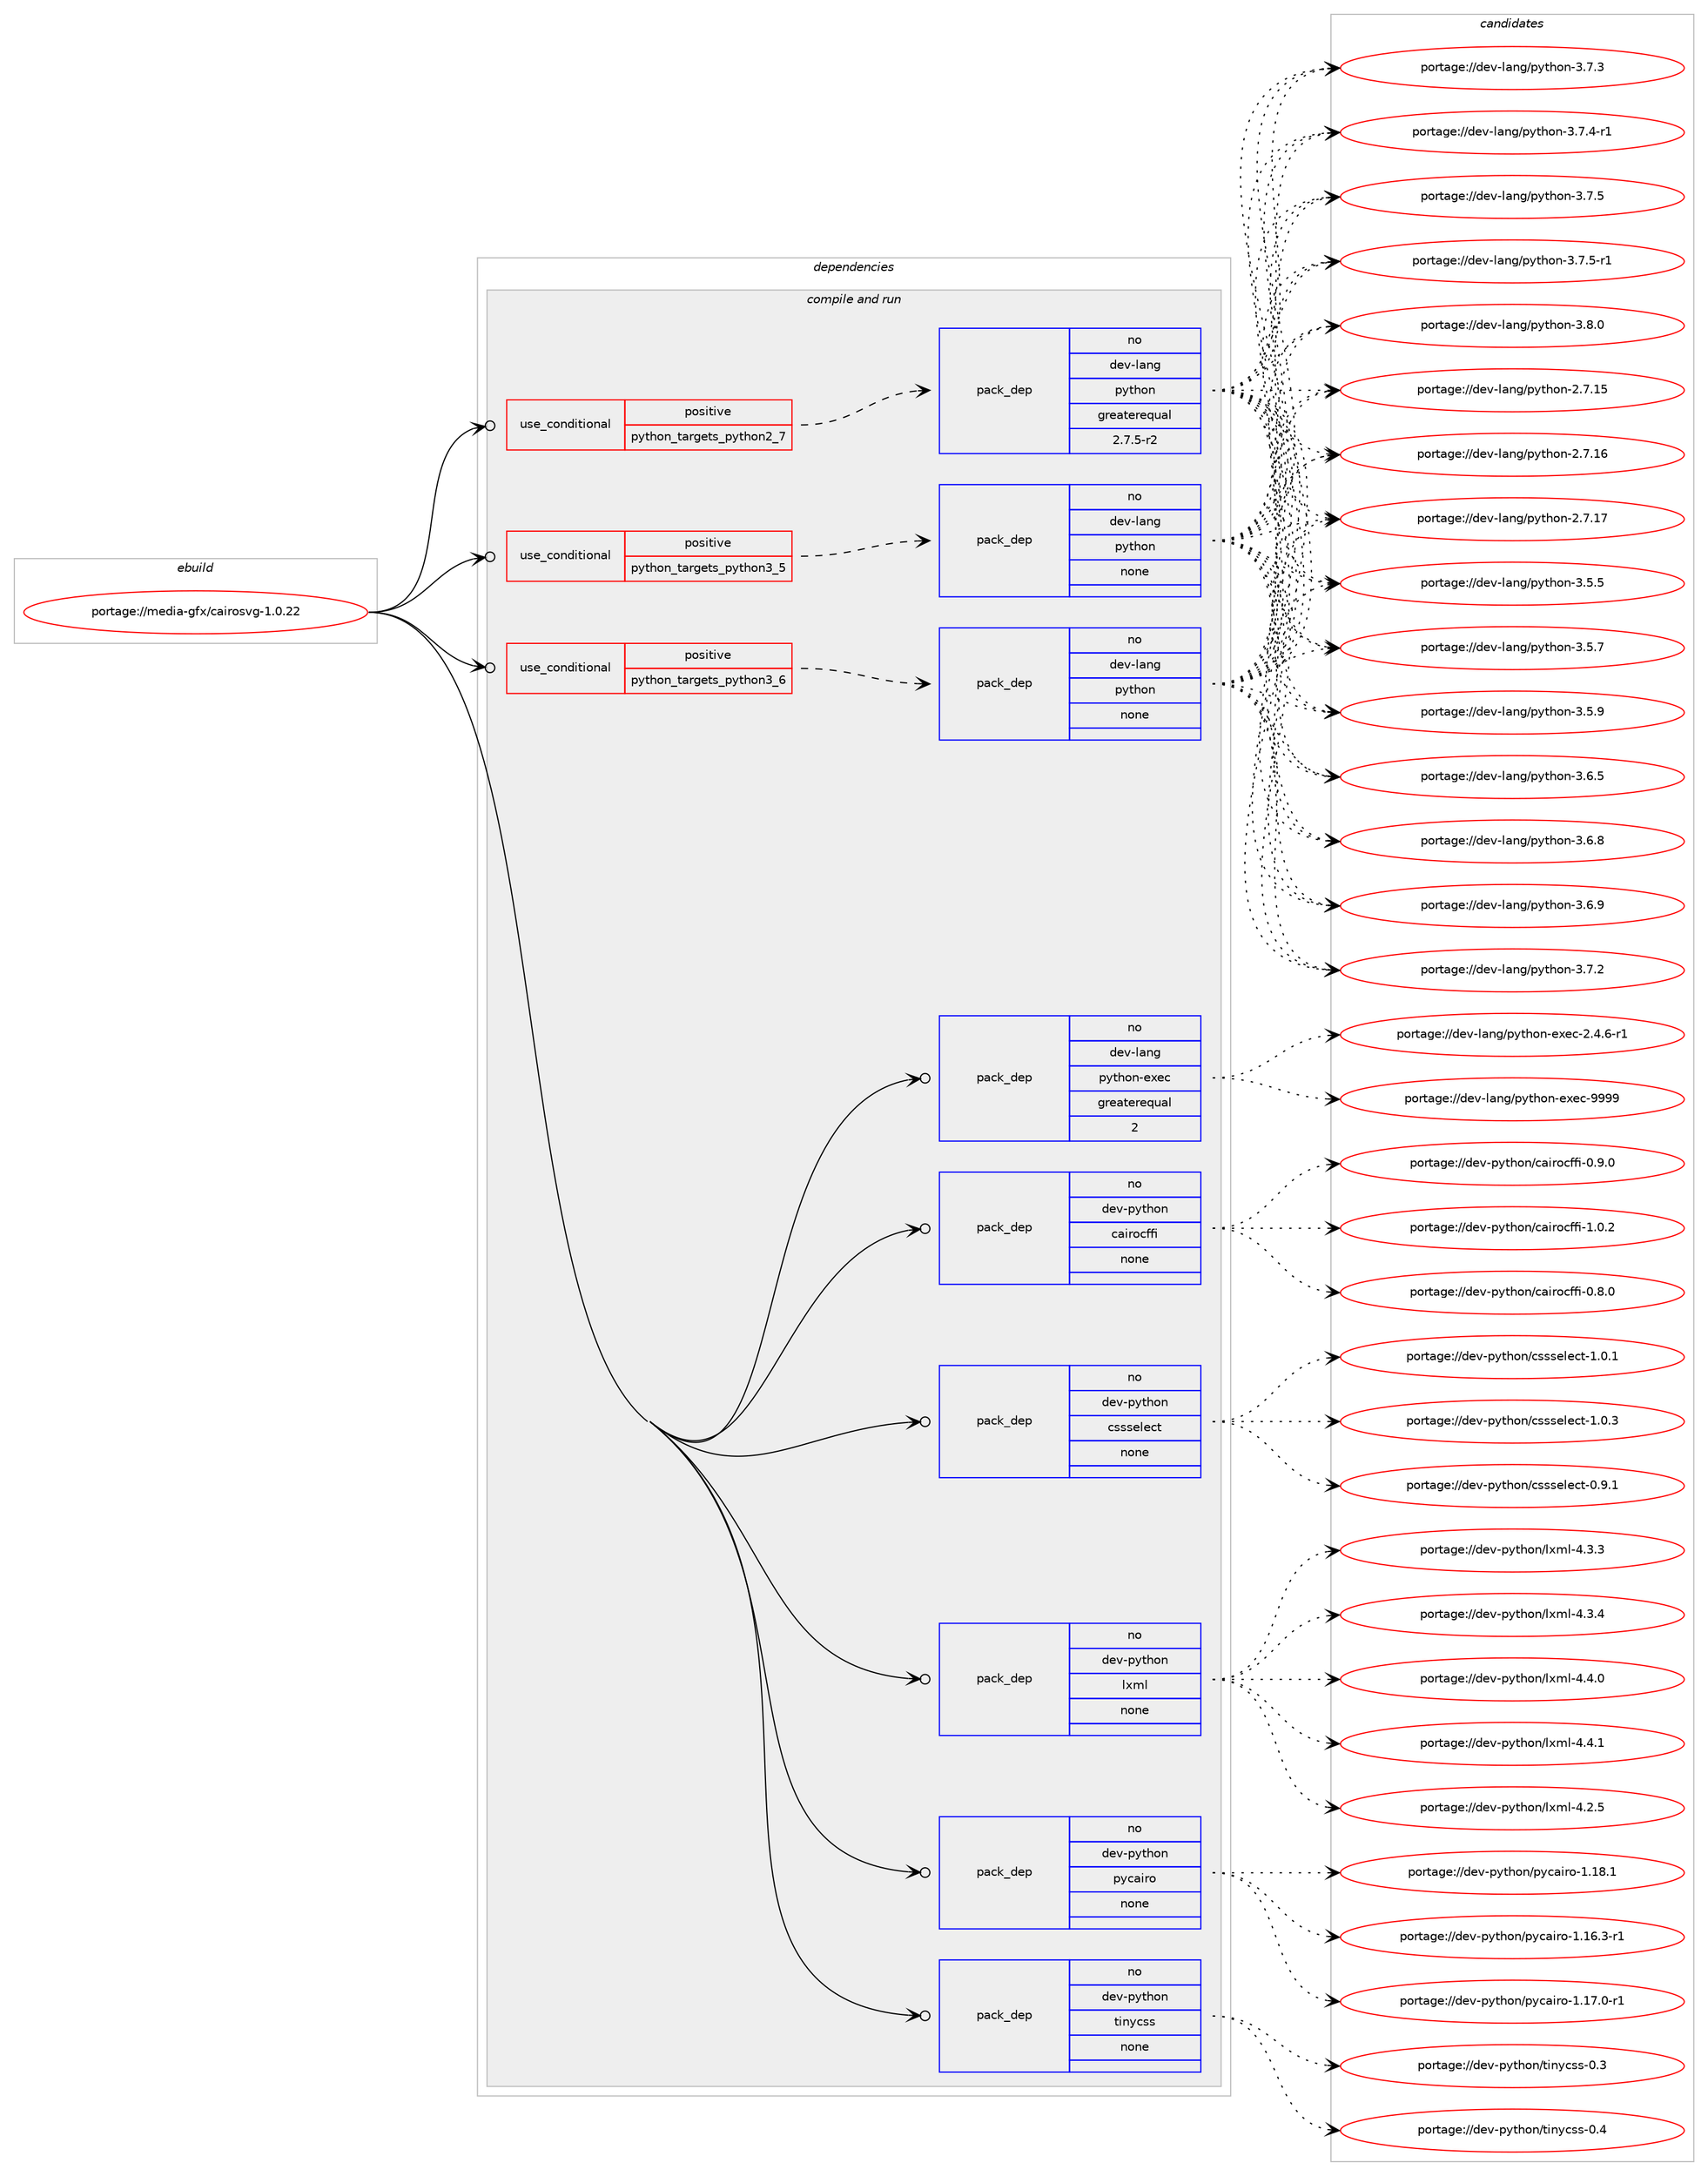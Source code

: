 digraph prolog {

# *************
# Graph options
# *************

newrank=true;
concentrate=true;
compound=true;
graph [rankdir=LR,fontname=Helvetica,fontsize=10,ranksep=1.5];#, ranksep=2.5, nodesep=0.2];
edge  [arrowhead=vee];
node  [fontname=Helvetica,fontsize=10];

# **********
# The ebuild
# **********

subgraph cluster_leftcol {
color=gray;
rank=same;
label=<<i>ebuild</i>>;
id [label="portage://media-gfx/cairosvg-1.0.22", color=red, width=4, href="../media-gfx/cairosvg-1.0.22.svg"];
}

# ****************
# The dependencies
# ****************

subgraph cluster_midcol {
color=gray;
label=<<i>dependencies</i>>;
subgraph cluster_compile {
fillcolor="#eeeeee";
style=filled;
label=<<i>compile</i>>;
}
subgraph cluster_compileandrun {
fillcolor="#eeeeee";
style=filled;
label=<<i>compile and run</i>>;
subgraph cond77933 {
dependency311312 [label=<<TABLE BORDER="0" CELLBORDER="1" CELLSPACING="0" CELLPADDING="4"><TR><TD ROWSPAN="3" CELLPADDING="10">use_conditional</TD></TR><TR><TD>positive</TD></TR><TR><TD>python_targets_python2_7</TD></TR></TABLE>>, shape=none, color=red];
subgraph pack228344 {
dependency311313 [label=<<TABLE BORDER="0" CELLBORDER="1" CELLSPACING="0" CELLPADDING="4" WIDTH="220"><TR><TD ROWSPAN="6" CELLPADDING="30">pack_dep</TD></TR><TR><TD WIDTH="110">no</TD></TR><TR><TD>dev-lang</TD></TR><TR><TD>python</TD></TR><TR><TD>greaterequal</TD></TR><TR><TD>2.7.5-r2</TD></TR></TABLE>>, shape=none, color=blue];
}
dependency311312:e -> dependency311313:w [weight=20,style="dashed",arrowhead="vee"];
}
id:e -> dependency311312:w [weight=20,style="solid",arrowhead="odotvee"];
subgraph cond77934 {
dependency311314 [label=<<TABLE BORDER="0" CELLBORDER="1" CELLSPACING="0" CELLPADDING="4"><TR><TD ROWSPAN="3" CELLPADDING="10">use_conditional</TD></TR><TR><TD>positive</TD></TR><TR><TD>python_targets_python3_5</TD></TR></TABLE>>, shape=none, color=red];
subgraph pack228345 {
dependency311315 [label=<<TABLE BORDER="0" CELLBORDER="1" CELLSPACING="0" CELLPADDING="4" WIDTH="220"><TR><TD ROWSPAN="6" CELLPADDING="30">pack_dep</TD></TR><TR><TD WIDTH="110">no</TD></TR><TR><TD>dev-lang</TD></TR><TR><TD>python</TD></TR><TR><TD>none</TD></TR><TR><TD></TD></TR></TABLE>>, shape=none, color=blue];
}
dependency311314:e -> dependency311315:w [weight=20,style="dashed",arrowhead="vee"];
}
id:e -> dependency311314:w [weight=20,style="solid",arrowhead="odotvee"];
subgraph cond77935 {
dependency311316 [label=<<TABLE BORDER="0" CELLBORDER="1" CELLSPACING="0" CELLPADDING="4"><TR><TD ROWSPAN="3" CELLPADDING="10">use_conditional</TD></TR><TR><TD>positive</TD></TR><TR><TD>python_targets_python3_6</TD></TR></TABLE>>, shape=none, color=red];
subgraph pack228346 {
dependency311317 [label=<<TABLE BORDER="0" CELLBORDER="1" CELLSPACING="0" CELLPADDING="4" WIDTH="220"><TR><TD ROWSPAN="6" CELLPADDING="30">pack_dep</TD></TR><TR><TD WIDTH="110">no</TD></TR><TR><TD>dev-lang</TD></TR><TR><TD>python</TD></TR><TR><TD>none</TD></TR><TR><TD></TD></TR></TABLE>>, shape=none, color=blue];
}
dependency311316:e -> dependency311317:w [weight=20,style="dashed",arrowhead="vee"];
}
id:e -> dependency311316:w [weight=20,style="solid",arrowhead="odotvee"];
subgraph pack228347 {
dependency311318 [label=<<TABLE BORDER="0" CELLBORDER="1" CELLSPACING="0" CELLPADDING="4" WIDTH="220"><TR><TD ROWSPAN="6" CELLPADDING="30">pack_dep</TD></TR><TR><TD WIDTH="110">no</TD></TR><TR><TD>dev-lang</TD></TR><TR><TD>python-exec</TD></TR><TR><TD>greaterequal</TD></TR><TR><TD>2</TD></TR></TABLE>>, shape=none, color=blue];
}
id:e -> dependency311318:w [weight=20,style="solid",arrowhead="odotvee"];
subgraph pack228348 {
dependency311319 [label=<<TABLE BORDER="0" CELLBORDER="1" CELLSPACING="0" CELLPADDING="4" WIDTH="220"><TR><TD ROWSPAN="6" CELLPADDING="30">pack_dep</TD></TR><TR><TD WIDTH="110">no</TD></TR><TR><TD>dev-python</TD></TR><TR><TD>cairocffi</TD></TR><TR><TD>none</TD></TR><TR><TD></TD></TR></TABLE>>, shape=none, color=blue];
}
id:e -> dependency311319:w [weight=20,style="solid",arrowhead="odotvee"];
subgraph pack228349 {
dependency311320 [label=<<TABLE BORDER="0" CELLBORDER="1" CELLSPACING="0" CELLPADDING="4" WIDTH="220"><TR><TD ROWSPAN="6" CELLPADDING="30">pack_dep</TD></TR><TR><TD WIDTH="110">no</TD></TR><TR><TD>dev-python</TD></TR><TR><TD>cssselect</TD></TR><TR><TD>none</TD></TR><TR><TD></TD></TR></TABLE>>, shape=none, color=blue];
}
id:e -> dependency311320:w [weight=20,style="solid",arrowhead="odotvee"];
subgraph pack228350 {
dependency311321 [label=<<TABLE BORDER="0" CELLBORDER="1" CELLSPACING="0" CELLPADDING="4" WIDTH="220"><TR><TD ROWSPAN="6" CELLPADDING="30">pack_dep</TD></TR><TR><TD WIDTH="110">no</TD></TR><TR><TD>dev-python</TD></TR><TR><TD>lxml</TD></TR><TR><TD>none</TD></TR><TR><TD></TD></TR></TABLE>>, shape=none, color=blue];
}
id:e -> dependency311321:w [weight=20,style="solid",arrowhead="odotvee"];
subgraph pack228351 {
dependency311322 [label=<<TABLE BORDER="0" CELLBORDER="1" CELLSPACING="0" CELLPADDING="4" WIDTH="220"><TR><TD ROWSPAN="6" CELLPADDING="30">pack_dep</TD></TR><TR><TD WIDTH="110">no</TD></TR><TR><TD>dev-python</TD></TR><TR><TD>pycairo</TD></TR><TR><TD>none</TD></TR><TR><TD></TD></TR></TABLE>>, shape=none, color=blue];
}
id:e -> dependency311322:w [weight=20,style="solid",arrowhead="odotvee"];
subgraph pack228352 {
dependency311323 [label=<<TABLE BORDER="0" CELLBORDER="1" CELLSPACING="0" CELLPADDING="4" WIDTH="220"><TR><TD ROWSPAN="6" CELLPADDING="30">pack_dep</TD></TR><TR><TD WIDTH="110">no</TD></TR><TR><TD>dev-python</TD></TR><TR><TD>tinycss</TD></TR><TR><TD>none</TD></TR><TR><TD></TD></TR></TABLE>>, shape=none, color=blue];
}
id:e -> dependency311323:w [weight=20,style="solid",arrowhead="odotvee"];
}
subgraph cluster_run {
fillcolor="#eeeeee";
style=filled;
label=<<i>run</i>>;
}
}

# **************
# The candidates
# **************

subgraph cluster_choices {
rank=same;
color=gray;
label=<<i>candidates</i>>;

subgraph choice228344 {
color=black;
nodesep=1;
choiceportage10010111845108971101034711212111610411111045504655464953 [label="portage://dev-lang/python-2.7.15", color=red, width=4,href="../dev-lang/python-2.7.15.svg"];
choiceportage10010111845108971101034711212111610411111045504655464954 [label="portage://dev-lang/python-2.7.16", color=red, width=4,href="../dev-lang/python-2.7.16.svg"];
choiceportage10010111845108971101034711212111610411111045504655464955 [label="portage://dev-lang/python-2.7.17", color=red, width=4,href="../dev-lang/python-2.7.17.svg"];
choiceportage100101118451089711010347112121116104111110455146534653 [label="portage://dev-lang/python-3.5.5", color=red, width=4,href="../dev-lang/python-3.5.5.svg"];
choiceportage100101118451089711010347112121116104111110455146534655 [label="portage://dev-lang/python-3.5.7", color=red, width=4,href="../dev-lang/python-3.5.7.svg"];
choiceportage100101118451089711010347112121116104111110455146534657 [label="portage://dev-lang/python-3.5.9", color=red, width=4,href="../dev-lang/python-3.5.9.svg"];
choiceportage100101118451089711010347112121116104111110455146544653 [label="portage://dev-lang/python-3.6.5", color=red, width=4,href="../dev-lang/python-3.6.5.svg"];
choiceportage100101118451089711010347112121116104111110455146544656 [label="portage://dev-lang/python-3.6.8", color=red, width=4,href="../dev-lang/python-3.6.8.svg"];
choiceportage100101118451089711010347112121116104111110455146544657 [label="portage://dev-lang/python-3.6.9", color=red, width=4,href="../dev-lang/python-3.6.9.svg"];
choiceportage100101118451089711010347112121116104111110455146554650 [label="portage://dev-lang/python-3.7.2", color=red, width=4,href="../dev-lang/python-3.7.2.svg"];
choiceportage100101118451089711010347112121116104111110455146554651 [label="portage://dev-lang/python-3.7.3", color=red, width=4,href="../dev-lang/python-3.7.3.svg"];
choiceportage1001011184510897110103471121211161041111104551465546524511449 [label="portage://dev-lang/python-3.7.4-r1", color=red, width=4,href="../dev-lang/python-3.7.4-r1.svg"];
choiceportage100101118451089711010347112121116104111110455146554653 [label="portage://dev-lang/python-3.7.5", color=red, width=4,href="../dev-lang/python-3.7.5.svg"];
choiceportage1001011184510897110103471121211161041111104551465546534511449 [label="portage://dev-lang/python-3.7.5-r1", color=red, width=4,href="../dev-lang/python-3.7.5-r1.svg"];
choiceportage100101118451089711010347112121116104111110455146564648 [label="portage://dev-lang/python-3.8.0", color=red, width=4,href="../dev-lang/python-3.8.0.svg"];
dependency311313:e -> choiceportage10010111845108971101034711212111610411111045504655464953:w [style=dotted,weight="100"];
dependency311313:e -> choiceportage10010111845108971101034711212111610411111045504655464954:w [style=dotted,weight="100"];
dependency311313:e -> choiceportage10010111845108971101034711212111610411111045504655464955:w [style=dotted,weight="100"];
dependency311313:e -> choiceportage100101118451089711010347112121116104111110455146534653:w [style=dotted,weight="100"];
dependency311313:e -> choiceportage100101118451089711010347112121116104111110455146534655:w [style=dotted,weight="100"];
dependency311313:e -> choiceportage100101118451089711010347112121116104111110455146534657:w [style=dotted,weight="100"];
dependency311313:e -> choiceportage100101118451089711010347112121116104111110455146544653:w [style=dotted,weight="100"];
dependency311313:e -> choiceportage100101118451089711010347112121116104111110455146544656:w [style=dotted,weight="100"];
dependency311313:e -> choiceportage100101118451089711010347112121116104111110455146544657:w [style=dotted,weight="100"];
dependency311313:e -> choiceportage100101118451089711010347112121116104111110455146554650:w [style=dotted,weight="100"];
dependency311313:e -> choiceportage100101118451089711010347112121116104111110455146554651:w [style=dotted,weight="100"];
dependency311313:e -> choiceportage1001011184510897110103471121211161041111104551465546524511449:w [style=dotted,weight="100"];
dependency311313:e -> choiceportage100101118451089711010347112121116104111110455146554653:w [style=dotted,weight="100"];
dependency311313:e -> choiceportage1001011184510897110103471121211161041111104551465546534511449:w [style=dotted,weight="100"];
dependency311313:e -> choiceportage100101118451089711010347112121116104111110455146564648:w [style=dotted,weight="100"];
}
subgraph choice228345 {
color=black;
nodesep=1;
choiceportage10010111845108971101034711212111610411111045504655464953 [label="portage://dev-lang/python-2.7.15", color=red, width=4,href="../dev-lang/python-2.7.15.svg"];
choiceportage10010111845108971101034711212111610411111045504655464954 [label="portage://dev-lang/python-2.7.16", color=red, width=4,href="../dev-lang/python-2.7.16.svg"];
choiceportage10010111845108971101034711212111610411111045504655464955 [label="portage://dev-lang/python-2.7.17", color=red, width=4,href="../dev-lang/python-2.7.17.svg"];
choiceportage100101118451089711010347112121116104111110455146534653 [label="portage://dev-lang/python-3.5.5", color=red, width=4,href="../dev-lang/python-3.5.5.svg"];
choiceportage100101118451089711010347112121116104111110455146534655 [label="portage://dev-lang/python-3.5.7", color=red, width=4,href="../dev-lang/python-3.5.7.svg"];
choiceportage100101118451089711010347112121116104111110455146534657 [label="portage://dev-lang/python-3.5.9", color=red, width=4,href="../dev-lang/python-3.5.9.svg"];
choiceportage100101118451089711010347112121116104111110455146544653 [label="portage://dev-lang/python-3.6.5", color=red, width=4,href="../dev-lang/python-3.6.5.svg"];
choiceportage100101118451089711010347112121116104111110455146544656 [label="portage://dev-lang/python-3.6.8", color=red, width=4,href="../dev-lang/python-3.6.8.svg"];
choiceportage100101118451089711010347112121116104111110455146544657 [label="portage://dev-lang/python-3.6.9", color=red, width=4,href="../dev-lang/python-3.6.9.svg"];
choiceportage100101118451089711010347112121116104111110455146554650 [label="portage://dev-lang/python-3.7.2", color=red, width=4,href="../dev-lang/python-3.7.2.svg"];
choiceportage100101118451089711010347112121116104111110455146554651 [label="portage://dev-lang/python-3.7.3", color=red, width=4,href="../dev-lang/python-3.7.3.svg"];
choiceportage1001011184510897110103471121211161041111104551465546524511449 [label="portage://dev-lang/python-3.7.4-r1", color=red, width=4,href="../dev-lang/python-3.7.4-r1.svg"];
choiceportage100101118451089711010347112121116104111110455146554653 [label="portage://dev-lang/python-3.7.5", color=red, width=4,href="../dev-lang/python-3.7.5.svg"];
choiceportage1001011184510897110103471121211161041111104551465546534511449 [label="portage://dev-lang/python-3.7.5-r1", color=red, width=4,href="../dev-lang/python-3.7.5-r1.svg"];
choiceportage100101118451089711010347112121116104111110455146564648 [label="portage://dev-lang/python-3.8.0", color=red, width=4,href="../dev-lang/python-3.8.0.svg"];
dependency311315:e -> choiceportage10010111845108971101034711212111610411111045504655464953:w [style=dotted,weight="100"];
dependency311315:e -> choiceportage10010111845108971101034711212111610411111045504655464954:w [style=dotted,weight="100"];
dependency311315:e -> choiceportage10010111845108971101034711212111610411111045504655464955:w [style=dotted,weight="100"];
dependency311315:e -> choiceportage100101118451089711010347112121116104111110455146534653:w [style=dotted,weight="100"];
dependency311315:e -> choiceportage100101118451089711010347112121116104111110455146534655:w [style=dotted,weight="100"];
dependency311315:e -> choiceportage100101118451089711010347112121116104111110455146534657:w [style=dotted,weight="100"];
dependency311315:e -> choiceportage100101118451089711010347112121116104111110455146544653:w [style=dotted,weight="100"];
dependency311315:e -> choiceportage100101118451089711010347112121116104111110455146544656:w [style=dotted,weight="100"];
dependency311315:e -> choiceportage100101118451089711010347112121116104111110455146544657:w [style=dotted,weight="100"];
dependency311315:e -> choiceportage100101118451089711010347112121116104111110455146554650:w [style=dotted,weight="100"];
dependency311315:e -> choiceportage100101118451089711010347112121116104111110455146554651:w [style=dotted,weight="100"];
dependency311315:e -> choiceportage1001011184510897110103471121211161041111104551465546524511449:w [style=dotted,weight="100"];
dependency311315:e -> choiceportage100101118451089711010347112121116104111110455146554653:w [style=dotted,weight="100"];
dependency311315:e -> choiceportage1001011184510897110103471121211161041111104551465546534511449:w [style=dotted,weight="100"];
dependency311315:e -> choiceportage100101118451089711010347112121116104111110455146564648:w [style=dotted,weight="100"];
}
subgraph choice228346 {
color=black;
nodesep=1;
choiceportage10010111845108971101034711212111610411111045504655464953 [label="portage://dev-lang/python-2.7.15", color=red, width=4,href="../dev-lang/python-2.7.15.svg"];
choiceportage10010111845108971101034711212111610411111045504655464954 [label="portage://dev-lang/python-2.7.16", color=red, width=4,href="../dev-lang/python-2.7.16.svg"];
choiceportage10010111845108971101034711212111610411111045504655464955 [label="portage://dev-lang/python-2.7.17", color=red, width=4,href="../dev-lang/python-2.7.17.svg"];
choiceportage100101118451089711010347112121116104111110455146534653 [label="portage://dev-lang/python-3.5.5", color=red, width=4,href="../dev-lang/python-3.5.5.svg"];
choiceportage100101118451089711010347112121116104111110455146534655 [label="portage://dev-lang/python-3.5.7", color=red, width=4,href="../dev-lang/python-3.5.7.svg"];
choiceportage100101118451089711010347112121116104111110455146534657 [label="portage://dev-lang/python-3.5.9", color=red, width=4,href="../dev-lang/python-3.5.9.svg"];
choiceportage100101118451089711010347112121116104111110455146544653 [label="portage://dev-lang/python-3.6.5", color=red, width=4,href="../dev-lang/python-3.6.5.svg"];
choiceportage100101118451089711010347112121116104111110455146544656 [label="portage://dev-lang/python-3.6.8", color=red, width=4,href="../dev-lang/python-3.6.8.svg"];
choiceportage100101118451089711010347112121116104111110455146544657 [label="portage://dev-lang/python-3.6.9", color=red, width=4,href="../dev-lang/python-3.6.9.svg"];
choiceportage100101118451089711010347112121116104111110455146554650 [label="portage://dev-lang/python-3.7.2", color=red, width=4,href="../dev-lang/python-3.7.2.svg"];
choiceportage100101118451089711010347112121116104111110455146554651 [label="portage://dev-lang/python-3.7.3", color=red, width=4,href="../dev-lang/python-3.7.3.svg"];
choiceportage1001011184510897110103471121211161041111104551465546524511449 [label="portage://dev-lang/python-3.7.4-r1", color=red, width=4,href="../dev-lang/python-3.7.4-r1.svg"];
choiceportage100101118451089711010347112121116104111110455146554653 [label="portage://dev-lang/python-3.7.5", color=red, width=4,href="../dev-lang/python-3.7.5.svg"];
choiceportage1001011184510897110103471121211161041111104551465546534511449 [label="portage://dev-lang/python-3.7.5-r1", color=red, width=4,href="../dev-lang/python-3.7.5-r1.svg"];
choiceportage100101118451089711010347112121116104111110455146564648 [label="portage://dev-lang/python-3.8.0", color=red, width=4,href="../dev-lang/python-3.8.0.svg"];
dependency311317:e -> choiceportage10010111845108971101034711212111610411111045504655464953:w [style=dotted,weight="100"];
dependency311317:e -> choiceportage10010111845108971101034711212111610411111045504655464954:w [style=dotted,weight="100"];
dependency311317:e -> choiceportage10010111845108971101034711212111610411111045504655464955:w [style=dotted,weight="100"];
dependency311317:e -> choiceportage100101118451089711010347112121116104111110455146534653:w [style=dotted,weight="100"];
dependency311317:e -> choiceportage100101118451089711010347112121116104111110455146534655:w [style=dotted,weight="100"];
dependency311317:e -> choiceportage100101118451089711010347112121116104111110455146534657:w [style=dotted,weight="100"];
dependency311317:e -> choiceportage100101118451089711010347112121116104111110455146544653:w [style=dotted,weight="100"];
dependency311317:e -> choiceportage100101118451089711010347112121116104111110455146544656:w [style=dotted,weight="100"];
dependency311317:e -> choiceportage100101118451089711010347112121116104111110455146544657:w [style=dotted,weight="100"];
dependency311317:e -> choiceportage100101118451089711010347112121116104111110455146554650:w [style=dotted,weight="100"];
dependency311317:e -> choiceportage100101118451089711010347112121116104111110455146554651:w [style=dotted,weight="100"];
dependency311317:e -> choiceportage1001011184510897110103471121211161041111104551465546524511449:w [style=dotted,weight="100"];
dependency311317:e -> choiceportage100101118451089711010347112121116104111110455146554653:w [style=dotted,weight="100"];
dependency311317:e -> choiceportage1001011184510897110103471121211161041111104551465546534511449:w [style=dotted,weight="100"];
dependency311317:e -> choiceportage100101118451089711010347112121116104111110455146564648:w [style=dotted,weight="100"];
}
subgraph choice228347 {
color=black;
nodesep=1;
choiceportage10010111845108971101034711212111610411111045101120101994550465246544511449 [label="portage://dev-lang/python-exec-2.4.6-r1", color=red, width=4,href="../dev-lang/python-exec-2.4.6-r1.svg"];
choiceportage10010111845108971101034711212111610411111045101120101994557575757 [label="portage://dev-lang/python-exec-9999", color=red, width=4,href="../dev-lang/python-exec-9999.svg"];
dependency311318:e -> choiceportage10010111845108971101034711212111610411111045101120101994550465246544511449:w [style=dotted,weight="100"];
dependency311318:e -> choiceportage10010111845108971101034711212111610411111045101120101994557575757:w [style=dotted,weight="100"];
}
subgraph choice228348 {
color=black;
nodesep=1;
choiceportage1001011184511212111610411111047999710511411199102102105454846564648 [label="portage://dev-python/cairocffi-0.8.0", color=red, width=4,href="../dev-python/cairocffi-0.8.0.svg"];
choiceportage1001011184511212111610411111047999710511411199102102105454846574648 [label="portage://dev-python/cairocffi-0.9.0", color=red, width=4,href="../dev-python/cairocffi-0.9.0.svg"];
choiceportage1001011184511212111610411111047999710511411199102102105454946484650 [label="portage://dev-python/cairocffi-1.0.2", color=red, width=4,href="../dev-python/cairocffi-1.0.2.svg"];
dependency311319:e -> choiceportage1001011184511212111610411111047999710511411199102102105454846564648:w [style=dotted,weight="100"];
dependency311319:e -> choiceportage1001011184511212111610411111047999710511411199102102105454846574648:w [style=dotted,weight="100"];
dependency311319:e -> choiceportage1001011184511212111610411111047999710511411199102102105454946484650:w [style=dotted,weight="100"];
}
subgraph choice228349 {
color=black;
nodesep=1;
choiceportage10010111845112121116104111110479911511511510110810199116454846574649 [label="portage://dev-python/cssselect-0.9.1", color=red, width=4,href="../dev-python/cssselect-0.9.1.svg"];
choiceportage10010111845112121116104111110479911511511510110810199116454946484649 [label="portage://dev-python/cssselect-1.0.1", color=red, width=4,href="../dev-python/cssselect-1.0.1.svg"];
choiceportage10010111845112121116104111110479911511511510110810199116454946484651 [label="portage://dev-python/cssselect-1.0.3", color=red, width=4,href="../dev-python/cssselect-1.0.3.svg"];
dependency311320:e -> choiceportage10010111845112121116104111110479911511511510110810199116454846574649:w [style=dotted,weight="100"];
dependency311320:e -> choiceportage10010111845112121116104111110479911511511510110810199116454946484649:w [style=dotted,weight="100"];
dependency311320:e -> choiceportage10010111845112121116104111110479911511511510110810199116454946484651:w [style=dotted,weight="100"];
}
subgraph choice228350 {
color=black;
nodesep=1;
choiceportage1001011184511212111610411111047108120109108455246504653 [label="portage://dev-python/lxml-4.2.5", color=red, width=4,href="../dev-python/lxml-4.2.5.svg"];
choiceportage1001011184511212111610411111047108120109108455246514651 [label="portage://dev-python/lxml-4.3.3", color=red, width=4,href="../dev-python/lxml-4.3.3.svg"];
choiceportage1001011184511212111610411111047108120109108455246514652 [label="portage://dev-python/lxml-4.3.4", color=red, width=4,href="../dev-python/lxml-4.3.4.svg"];
choiceportage1001011184511212111610411111047108120109108455246524648 [label="portage://dev-python/lxml-4.4.0", color=red, width=4,href="../dev-python/lxml-4.4.0.svg"];
choiceportage1001011184511212111610411111047108120109108455246524649 [label="portage://dev-python/lxml-4.4.1", color=red, width=4,href="../dev-python/lxml-4.4.1.svg"];
dependency311321:e -> choiceportage1001011184511212111610411111047108120109108455246504653:w [style=dotted,weight="100"];
dependency311321:e -> choiceportage1001011184511212111610411111047108120109108455246514651:w [style=dotted,weight="100"];
dependency311321:e -> choiceportage1001011184511212111610411111047108120109108455246514652:w [style=dotted,weight="100"];
dependency311321:e -> choiceportage1001011184511212111610411111047108120109108455246524648:w [style=dotted,weight="100"];
dependency311321:e -> choiceportage1001011184511212111610411111047108120109108455246524649:w [style=dotted,weight="100"];
}
subgraph choice228351 {
color=black;
nodesep=1;
choiceportage10010111845112121116104111110471121219997105114111454946495446514511449 [label="portage://dev-python/pycairo-1.16.3-r1", color=red, width=4,href="../dev-python/pycairo-1.16.3-r1.svg"];
choiceportage10010111845112121116104111110471121219997105114111454946495546484511449 [label="portage://dev-python/pycairo-1.17.0-r1", color=red, width=4,href="../dev-python/pycairo-1.17.0-r1.svg"];
choiceportage1001011184511212111610411111047112121999710511411145494649564649 [label="portage://dev-python/pycairo-1.18.1", color=red, width=4,href="../dev-python/pycairo-1.18.1.svg"];
dependency311322:e -> choiceportage10010111845112121116104111110471121219997105114111454946495446514511449:w [style=dotted,weight="100"];
dependency311322:e -> choiceportage10010111845112121116104111110471121219997105114111454946495546484511449:w [style=dotted,weight="100"];
dependency311322:e -> choiceportage1001011184511212111610411111047112121999710511411145494649564649:w [style=dotted,weight="100"];
}
subgraph choice228352 {
color=black;
nodesep=1;
choiceportage10010111845112121116104111110471161051101219911511545484651 [label="portage://dev-python/tinycss-0.3", color=red, width=4,href="../dev-python/tinycss-0.3.svg"];
choiceportage10010111845112121116104111110471161051101219911511545484652 [label="portage://dev-python/tinycss-0.4", color=red, width=4,href="../dev-python/tinycss-0.4.svg"];
dependency311323:e -> choiceportage10010111845112121116104111110471161051101219911511545484651:w [style=dotted,weight="100"];
dependency311323:e -> choiceportage10010111845112121116104111110471161051101219911511545484652:w [style=dotted,weight="100"];
}
}

}
